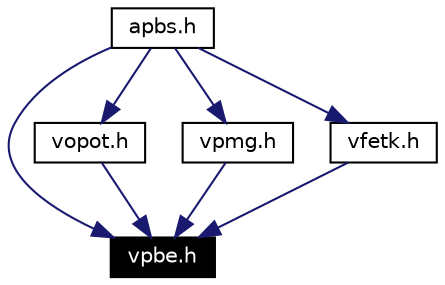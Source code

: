 digraph inheritance
{
  Node271 [shape="box",label="vpbe.h",fontsize=10,height=0.2,width=0.4,fontname="Helvetica",color="black",style="filled" fontcolor="white"];
  Node272 -> Node271 [color="midnightblue",fontsize=10,style="solid",fontname="Helvetica"];
  Node272 [shape="box",label="vopot.h",fontsize=10,height=0.2,width=0.4,fontname="Helvetica",color="black",URL="$vopot_8h.html"];
  Node273 -> Node272 [color="midnightblue",fontsize=10,style="solid",fontname="Helvetica"];
  Node273 [shape="box",label="apbs.h",fontsize=10,height=0.2,width=0.4,fontname="Helvetica",color="black",URL="$apbs_8h.html"];
  Node275 -> Node271 [color="midnightblue",fontsize=10,style="solid",fontname="Helvetica"];
  Node275 [shape="box",label="vpmg.h",fontsize=10,height=0.2,width=0.4,fontname="Helvetica",color="black",URL="$vpmg_8h.html"];
  Node273 -> Node275 [color="midnightblue",fontsize=10,style="solid",fontname="Helvetica"];
  Node276 -> Node271 [color="midnightblue",fontsize=10,style="solid",fontname="Helvetica"];
  Node276 [shape="box",label="vfetk.h",fontsize=10,height=0.2,width=0.4,fontname="Helvetica",color="black",URL="$vfetk_8h.html"];
  Node273 -> Node276 [color="midnightblue",fontsize=10,style="solid",fontname="Helvetica"];
  Node273 -> Node271 [color="midnightblue",fontsize=10,style="solid",fontname="Helvetica"];
}
